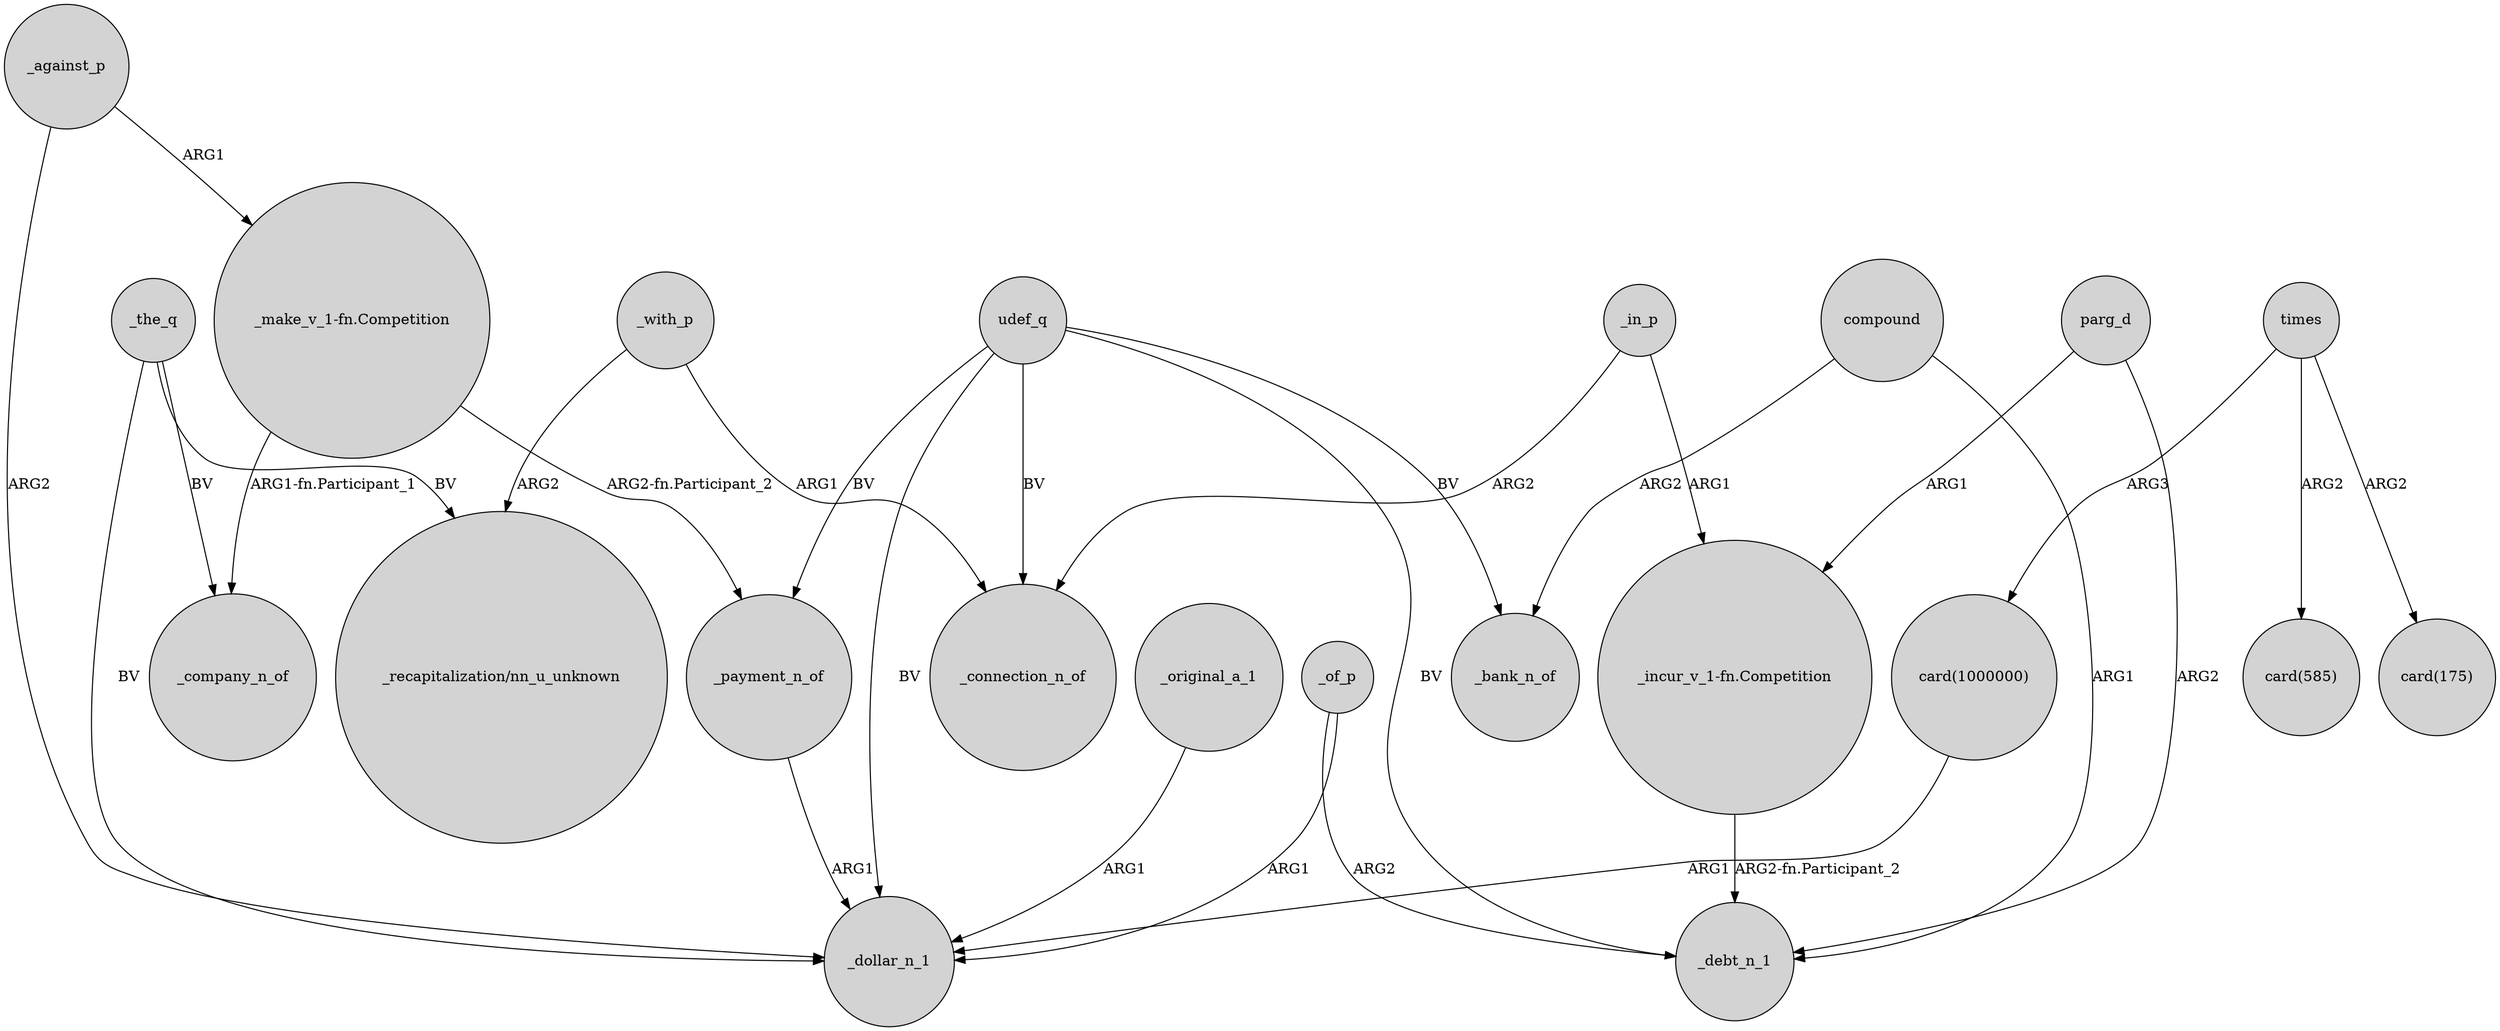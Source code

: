 digraph {
	node [shape=circle style=filled]
	_of_p -> _dollar_n_1 [label=ARG1]
	udef_q -> _connection_n_of [label=BV]
	_of_p -> _debt_n_1 [label=ARG2]
	parg_d -> "_incur_v_1-fn.Competition" [label=ARG1]
	_with_p -> _connection_n_of [label=ARG1]
	_the_q -> "_recapitalization/nn_u_unknown" [label=BV]
	times -> "card(1000000)" [label=ARG3]
	times -> "card(585)" [label=ARG2]
	_in_p -> _connection_n_of [label=ARG2]
	_the_q -> _dollar_n_1 [label=BV]
	udef_q -> _bank_n_of [label=BV]
	"_make_v_1-fn.Competition" -> _company_n_of [label="ARG1-fn.Participant_1"]
	udef_q -> _debt_n_1 [label=BV]
	_against_p -> _dollar_n_1 [label=ARG2]
	_original_a_1 -> _dollar_n_1 [label=ARG1]
	_in_p -> "_incur_v_1-fn.Competition" [label=ARG1]
	"_make_v_1-fn.Competition" -> _payment_n_of [label="ARG2-fn.Participant_2"]
	udef_q -> _dollar_n_1 [label=BV]
	"card(1000000)" -> _dollar_n_1 [label=ARG1]
	times -> "card(175)" [label=ARG2]
	udef_q -> _payment_n_of [label=BV]
	_payment_n_of -> _dollar_n_1 [label=ARG1]
	_with_p -> "_recapitalization/nn_u_unknown" [label=ARG2]
	"_incur_v_1-fn.Competition" -> _debt_n_1 [label="ARG2-fn.Participant_2"]
	_against_p -> "_make_v_1-fn.Competition" [label=ARG1]
	compound -> _debt_n_1 [label=ARG1]
	parg_d -> _debt_n_1 [label=ARG2]
	_the_q -> _company_n_of [label=BV]
	compound -> _bank_n_of [label=ARG2]
}
